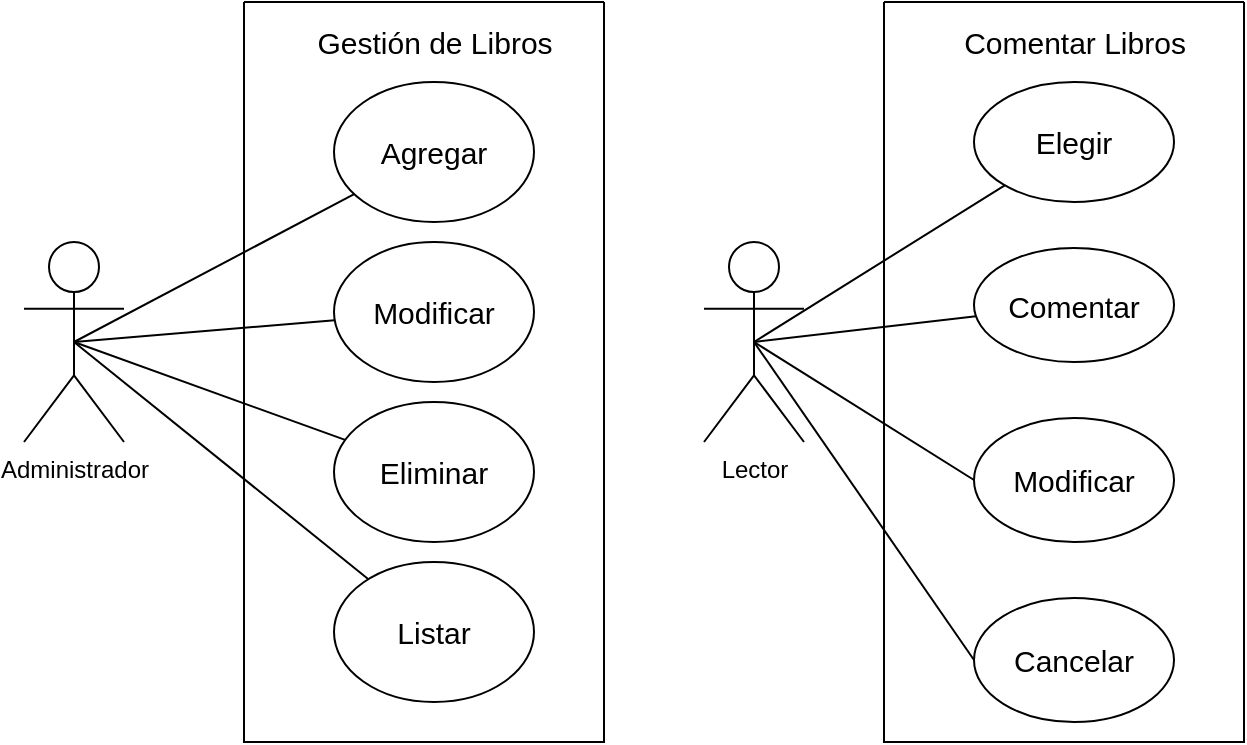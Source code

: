 <mxfile version="15.0.6" type="device"><diagram id="PF36qCb1N2yHSXNt3I2h" name="Page-1"><mxGraphModel dx="868" dy="450" grid="1" gridSize="10" guides="1" tooltips="1" connect="1" arrows="1" fold="1" page="1" pageScale="1" pageWidth="827" pageHeight="1169" math="0" shadow="0"><root><mxCell id="0"/><mxCell id="1" parent="0"/><mxCell id="JGRvj5jzdk4sPP0sNCJL-1" value="" style="swimlane;startSize=0;" parent="1" vertex="1"><mxGeometry x="160" y="40" width="180" height="370" as="geometry"><mxRectangle x="160" y="40" width="50" height="40" as="alternateBounds"/></mxGeometry></mxCell><mxCell id="JGRvj5jzdk4sPP0sNCJL-5" value="Gestión de Libros" style="text;html=1;align=center;verticalAlign=middle;resizable=0;points=[];autosize=1;strokeColor=none;fontSize=15;" parent="JGRvj5jzdk4sPP0sNCJL-1" vertex="1"><mxGeometry x="30" y="10" width="130" height="20" as="geometry"/></mxCell><mxCell id="JGRvj5jzdk4sPP0sNCJL-6" value="Agregar" style="ellipse;whiteSpace=wrap;html=1;fontSize=15;" parent="JGRvj5jzdk4sPP0sNCJL-1" vertex="1"><mxGeometry x="45" y="40" width="100" height="70" as="geometry"/></mxCell><mxCell id="JGRvj5jzdk4sPP0sNCJL-7" value="Modificar" style="ellipse;whiteSpace=wrap;html=1;fontSize=15;" parent="JGRvj5jzdk4sPP0sNCJL-1" vertex="1"><mxGeometry x="45" y="120" width="100" height="70" as="geometry"/></mxCell><mxCell id="JGRvj5jzdk4sPP0sNCJL-8" value="Eliminar" style="ellipse;whiteSpace=wrap;html=1;fontSize=15;" parent="JGRvj5jzdk4sPP0sNCJL-1" vertex="1"><mxGeometry x="45" y="200" width="100" height="70" as="geometry"/></mxCell><mxCell id="JGRvj5jzdk4sPP0sNCJL-9" value="Listar" style="ellipse;whiteSpace=wrap;html=1;fontSize=15;" parent="JGRvj5jzdk4sPP0sNCJL-1" vertex="1"><mxGeometry x="45" y="280" width="100" height="70" as="geometry"/></mxCell><mxCell id="JGRvj5jzdk4sPP0sNCJL-2" value="Administrador" style="shape=umlActor;verticalLabelPosition=bottom;verticalAlign=top;html=1;outlineConnect=0;" parent="1" vertex="1"><mxGeometry x="50" y="160" width="50" height="100" as="geometry"/></mxCell><mxCell id="JGRvj5jzdk4sPP0sNCJL-10" value="" style="endArrow=none;html=1;fontSize=15;exitX=0.5;exitY=0.5;exitDx=0;exitDy=0;exitPerimeter=0;" parent="1" source="JGRvj5jzdk4sPP0sNCJL-2" target="JGRvj5jzdk4sPP0sNCJL-8" edge="1"><mxGeometry width="50" height="50" relative="1" as="geometry"><mxPoint x="390" y="260" as="sourcePoint"/><mxPoint x="440" y="210" as="targetPoint"/></mxGeometry></mxCell><mxCell id="JGRvj5jzdk4sPP0sNCJL-11" value="" style="endArrow=none;html=1;fontSize=15;exitX=0.5;exitY=0.5;exitDx=0;exitDy=0;exitPerimeter=0;" parent="1" source="JGRvj5jzdk4sPP0sNCJL-2" target="JGRvj5jzdk4sPP0sNCJL-6" edge="1"><mxGeometry width="50" height="50" relative="1" as="geometry"><mxPoint x="80" y="240" as="sourcePoint"/><mxPoint x="130" y="190" as="targetPoint"/></mxGeometry></mxCell><mxCell id="JGRvj5jzdk4sPP0sNCJL-12" value="" style="endArrow=none;html=1;fontSize=15;exitX=0.5;exitY=0.5;exitDx=0;exitDy=0;exitPerimeter=0;" parent="1" source="JGRvj5jzdk4sPP0sNCJL-2" target="JGRvj5jzdk4sPP0sNCJL-7" edge="1"><mxGeometry width="50" height="50" relative="1" as="geometry"><mxPoint x="200" y="240" as="sourcePoint"/><mxPoint x="250" y="190" as="targetPoint"/></mxGeometry></mxCell><mxCell id="JGRvj5jzdk4sPP0sNCJL-13" value="" style="endArrow=none;html=1;fontSize=15;entryX=0.5;entryY=0.5;entryDx=0;entryDy=0;entryPerimeter=0;" parent="1" source="JGRvj5jzdk4sPP0sNCJL-9" target="JGRvj5jzdk4sPP0sNCJL-2" edge="1"><mxGeometry width="50" height="50" relative="1" as="geometry"><mxPoint x="90" y="360" as="sourcePoint"/><mxPoint x="140" y="310" as="targetPoint"/></mxGeometry></mxCell><mxCell id="JGRvj5jzdk4sPP0sNCJL-14" value="" style="swimlane;startSize=0;" parent="1" vertex="1"><mxGeometry x="480" y="40" width="180" height="370" as="geometry"><mxRectangle x="160" y="40" width="50" height="40" as="alternateBounds"/></mxGeometry></mxCell><mxCell id="JGRvj5jzdk4sPP0sNCJL-15" value="Comentar Libros" style="text;html=1;align=center;verticalAlign=middle;resizable=0;points=[];autosize=1;strokeColor=none;fontSize=15;" parent="JGRvj5jzdk4sPP0sNCJL-14" vertex="1"><mxGeometry x="30" y="10" width="130" height="20" as="geometry"/></mxCell><mxCell id="JGRvj5jzdk4sPP0sNCJL-16" value="Elegir" style="ellipse;whiteSpace=wrap;html=1;fontSize=15;" parent="JGRvj5jzdk4sPP0sNCJL-14" vertex="1"><mxGeometry x="45" y="40" width="100" height="60" as="geometry"/></mxCell><mxCell id="JGRvj5jzdk4sPP0sNCJL-18" value="Comentar" style="ellipse;whiteSpace=wrap;html=1;fontSize=15;" parent="JGRvj5jzdk4sPP0sNCJL-14" vertex="1"><mxGeometry x="45" y="123" width="100" height="57" as="geometry"/></mxCell><mxCell id="JGRvj5jzdk4sPP0sNCJL-28" value="Modificar" style="ellipse;whiteSpace=wrap;html=1;fontSize=15;" parent="JGRvj5jzdk4sPP0sNCJL-14" vertex="1"><mxGeometry x="45" y="208" width="100" height="62" as="geometry"/></mxCell><mxCell id="JGRvj5jzdk4sPP0sNCJL-32" value="Cancelar" style="ellipse;whiteSpace=wrap;html=1;fontSize=15;" parent="JGRvj5jzdk4sPP0sNCJL-14" vertex="1"><mxGeometry x="45" y="298" width="100" height="62" as="geometry"/></mxCell><mxCell id="JGRvj5jzdk4sPP0sNCJL-20" value="Lector" style="shape=umlActor;verticalLabelPosition=bottom;verticalAlign=top;html=1;outlineConnect=0;" parent="1" vertex="1"><mxGeometry x="390" y="160" width="50" height="100" as="geometry"/></mxCell><mxCell id="JGRvj5jzdk4sPP0sNCJL-21" value="" style="endArrow=none;html=1;fontSize=15;exitX=0.5;exitY=0.5;exitDx=0;exitDy=0;exitPerimeter=0;" parent="1" source="JGRvj5jzdk4sPP0sNCJL-20" target="JGRvj5jzdk4sPP0sNCJL-18" edge="1"><mxGeometry width="50" height="50" relative="1" as="geometry"><mxPoint x="730" y="260" as="sourcePoint"/><mxPoint x="780" y="210" as="targetPoint"/></mxGeometry></mxCell><mxCell id="JGRvj5jzdk4sPP0sNCJL-22" value="" style="endArrow=none;html=1;fontSize=15;exitX=0.5;exitY=0.5;exitDx=0;exitDy=0;exitPerimeter=0;" parent="1" source="JGRvj5jzdk4sPP0sNCJL-20" target="JGRvj5jzdk4sPP0sNCJL-16" edge="1"><mxGeometry width="50" height="50" relative="1" as="geometry"><mxPoint x="420" y="240" as="sourcePoint"/><mxPoint x="470" y="190" as="targetPoint"/></mxGeometry></mxCell><mxCell id="DbOLUz1hWhYkm1zQxhc1-4" value="" style="endArrow=none;html=1;fontSize=15;exitX=0.5;exitY=0.5;exitDx=0;exitDy=0;exitPerimeter=0;entryX=0;entryY=0.5;entryDx=0;entryDy=0;" parent="1" source="JGRvj5jzdk4sPP0sNCJL-20" target="JGRvj5jzdk4sPP0sNCJL-28" edge="1"><mxGeometry width="50" height="50" relative="1" as="geometry"><mxPoint x="425" y="220" as="sourcePoint"/><mxPoint x="535.946" y="207.019" as="targetPoint"/></mxGeometry></mxCell><mxCell id="DbOLUz1hWhYkm1zQxhc1-5" value="" style="endArrow=none;html=1;fontSize=15;exitX=0.5;exitY=0.5;exitDx=0;exitDy=0;exitPerimeter=0;entryX=0;entryY=0.5;entryDx=0;entryDy=0;" parent="1" source="JGRvj5jzdk4sPP0sNCJL-20" target="JGRvj5jzdk4sPP0sNCJL-32" edge="1"><mxGeometry width="50" height="50" relative="1" as="geometry"><mxPoint x="425" y="220" as="sourcePoint"/><mxPoint x="535" y="289" as="targetPoint"/></mxGeometry></mxCell></root></mxGraphModel></diagram></mxfile>